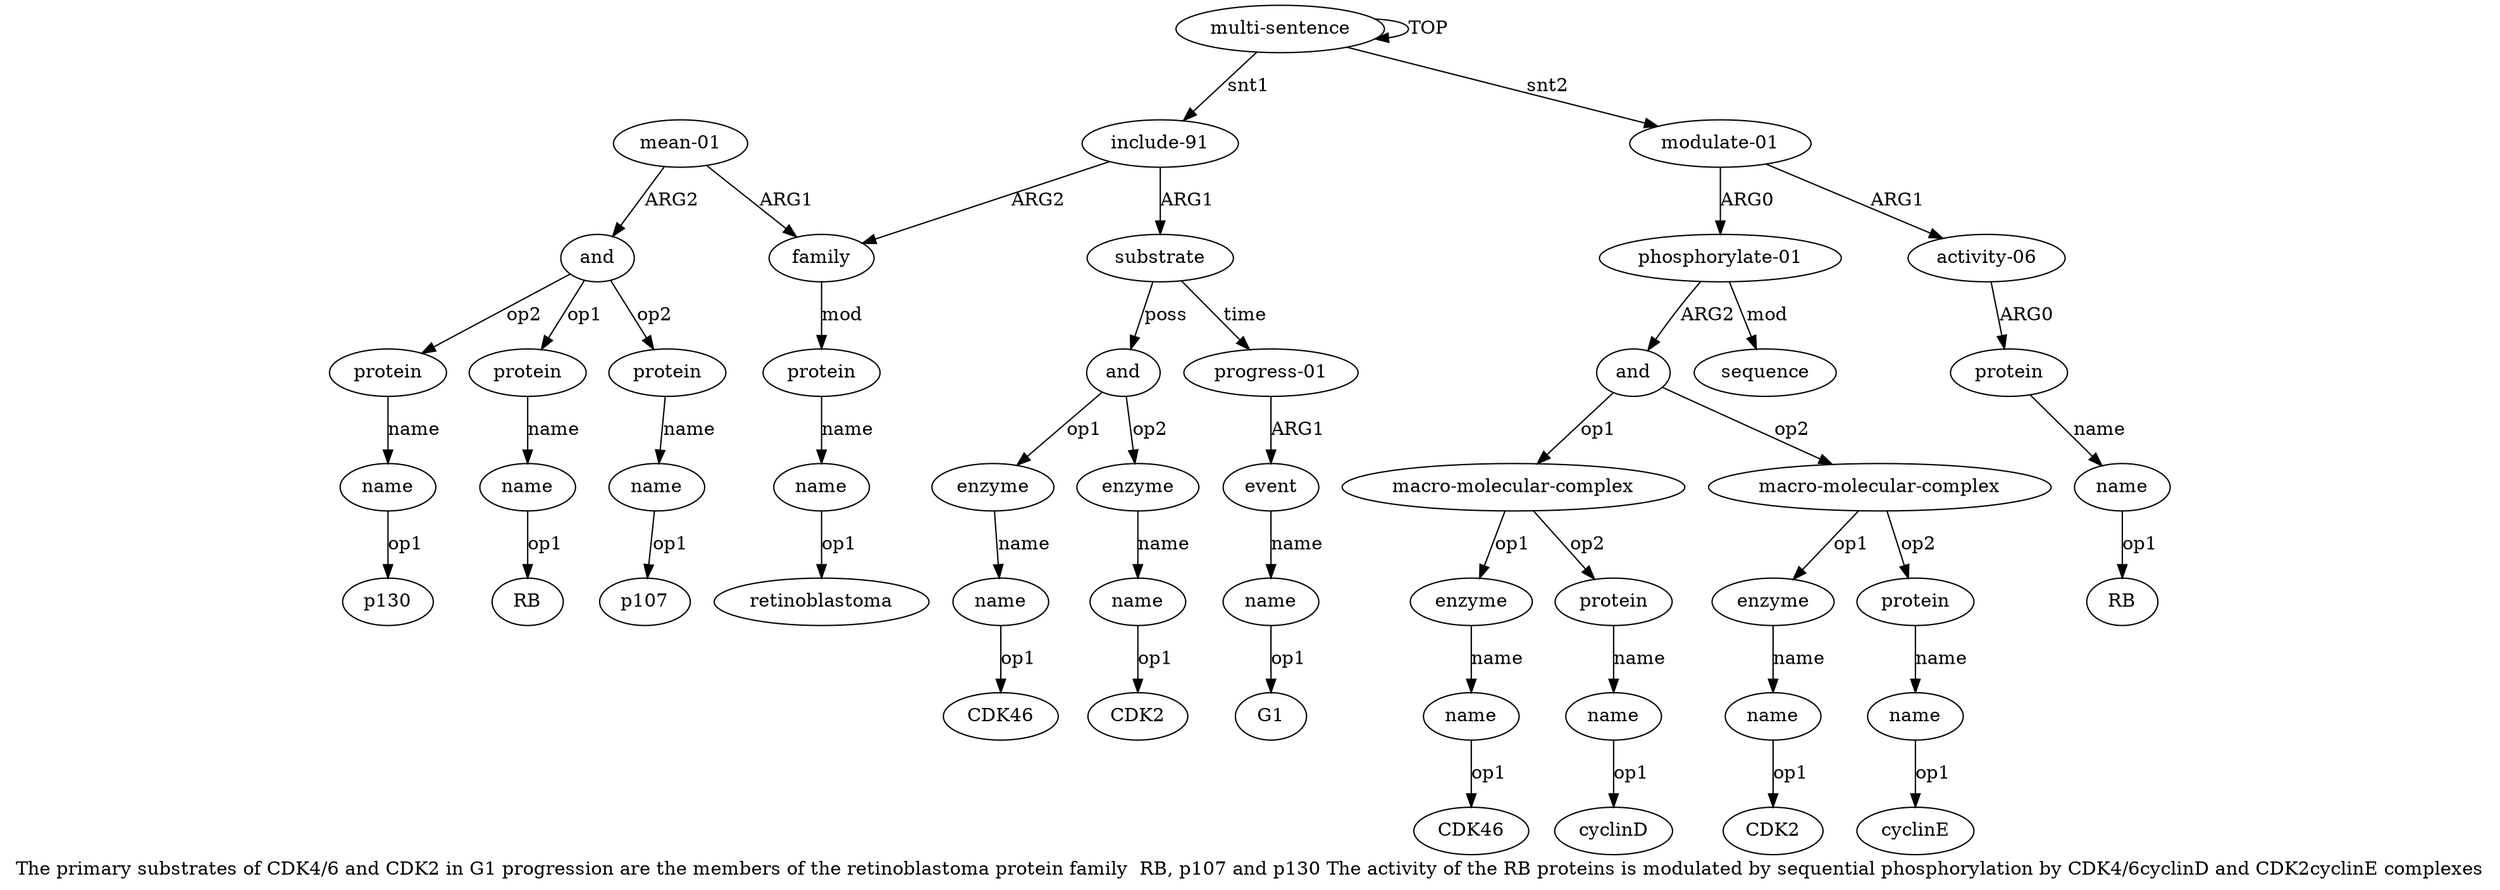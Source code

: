 digraph  {
	graph [label="The primary substrates of CDK4/6 and CDK2 in G1 progression are the members of the retinoblastoma protein family  RB, p107 and p130 \
The activity of the RB proteins is modulated by sequential phosphorylation by CDK4/6cyclinD and CDK2cyclinE complexes"];
	node [label="\N"];
	a20	 [color=black,
		gold_ind=20,
		gold_label=protein,
		label=protein,
		test_ind=20,
		test_label=protein];
	a21	 [color=black,
		gold_ind=21,
		gold_label=name,
		label=name,
		test_ind=21,
		test_label=name];
	a20 -> a21 [key=0,
	color=black,
	gold_label=name,
	label=name,
	test_label=name];
"a21 p130" [color=black,
	gold_ind=-1,
	gold_label=p130,
	label=p130,
	test_ind=-1,
	test_label=p130];
a21 -> "a21 p130" [key=0,
color=black,
gold_label=op1,
label=op1,
test_label=op1];
a22 [color=black,
gold_ind=22,
gold_label="modulate-01",
label="modulate-01",
test_ind=22,
test_label="modulate-01"];
a23 [color=black,
gold_ind=23,
gold_label="phosphorylate-01",
label="phosphorylate-01",
test_ind=23,
test_label="phosphorylate-01"];
a22 -> a23 [key=0,
color=black,
gold_label=ARG0,
label=ARG0,
test_label=ARG0];
a36 [color=black,
gold_ind=36,
gold_label="activity-06",
label="activity-06",
test_ind=36,
test_label="activity-06"];
a22 -> a36 [key=0,
color=black,
gold_label=ARG1,
label=ARG1,
test_label=ARG1];
a24 [color=black,
gold_ind=24,
gold_label=and,
label=and,
test_ind=24,
test_label=and];
a23 -> a24 [key=0,
color=black,
gold_label=ARG2,
label=ARG2,
test_label=ARG2];
a35 [color=black,
gold_ind=35,
gold_label=sequence,
label=sequence,
test_ind=35,
test_label=sequence];
a23 -> a35 [key=0,
color=black,
gold_label=mod,
label=mod,
test_label=mod];
a25 [color=black,
gold_ind=25,
gold_label="macro-molecular-complex",
label="macro-molecular-complex",
test_ind=25,
test_label="macro-molecular-complex"];
a24 -> a25 [key=0,
color=black,
gold_label=op1,
label=op1,
test_label=op1];
a30 [color=black,
gold_ind=30,
gold_label="macro-molecular-complex",
label="macro-molecular-complex",
test_ind=30,
test_label="macro-molecular-complex"];
a24 -> a30 [key=0,
color=black,
gold_label=op2,
label=op2,
test_label=op2];
a26 [color=black,
gold_ind=26,
gold_label=enzyme,
label=enzyme,
test_ind=26,
test_label=enzyme];
a25 -> a26 [key=0,
color=black,
gold_label=op1,
label=op1,
test_label=op1];
a28 [color=black,
gold_ind=28,
gold_label=protein,
label=protein,
test_ind=28,
test_label=protein];
a25 -> a28 [key=0,
color=black,
gold_label=op2,
label=op2,
test_label=op2];
a27 [color=black,
gold_ind=27,
gold_label=name,
label=name,
test_ind=27,
test_label=name];
a26 -> a27 [key=0,
color=black,
gold_label=name,
label=name,
test_label=name];
"a27 CDK46" [color=black,
gold_ind=-1,
gold_label=CDK46,
label=CDK46,
test_ind=-1,
test_label=CDK46];
a27 -> "a27 CDK46" [key=0,
color=black,
gold_label=op1,
label=op1,
test_label=op1];
a29 [color=black,
gold_ind=29,
gold_label=name,
label=name,
test_ind=29,
test_label=name];
a28 -> a29 [key=0,
color=black,
gold_label=name,
label=name,
test_label=name];
"a29 cyclinD" [color=black,
gold_ind=-1,
gold_label=cyclinD,
label=cyclinD,
test_ind=-1,
test_label=cyclinD];
a29 -> "a29 cyclinD" [key=0,
color=black,
gold_label=op1,
label=op1,
test_label=op1];
a31 [color=black,
gold_ind=31,
gold_label=enzyme,
label=enzyme,
test_ind=31,
test_label=enzyme];
a32 [color=black,
gold_ind=32,
gold_label=name,
label=name,
test_ind=32,
test_label=name];
a31 -> a32 [key=0,
color=black,
gold_label=name,
label=name,
test_label=name];
"a32 CDK2" [color=black,
gold_ind=-1,
gold_label=CDK2,
label=CDK2,
test_ind=-1,
test_label=CDK2];
a30 -> a31 [key=0,
color=black,
gold_label=op1,
label=op1,
test_label=op1];
a33 [color=black,
gold_ind=33,
gold_label=protein,
label=protein,
test_ind=33,
test_label=protein];
a30 -> a33 [key=0,
color=black,
gold_label=op2,
label=op2,
test_label=op2];
"a10 G1" [color=black,
gold_ind=-1,
gold_label=G1,
label=G1,
test_ind=-1,
test_label=G1];
a37 [color=black,
gold_ind=37,
gold_label=protein,
label=protein,
test_ind=37,
test_label=protein];
a38 [color=black,
gold_ind=38,
gold_label=name,
label=name,
test_ind=38,
test_label=name];
a37 -> a38 [key=0,
color=black,
gold_label=name,
label=name,
test_label=name];
a36 -> a37 [key=0,
color=black,
gold_label=ARG0,
label=ARG0,
test_label=ARG0];
a34 [color=black,
gold_ind=34,
gold_label=name,
label=name,
test_ind=34,
test_label=name];
a33 -> a34 [key=0,
color=black,
gold_label=name,
label=name,
test_label=name];
"a34 cyclinE" [color=black,
gold_ind=-1,
gold_label=cyclinE,
label=cyclinE,
test_ind=-1,
test_label=cyclinE];
a34 -> "a34 cyclinE" [key=0,
color=black,
gold_label=op1,
label=op1,
test_label=op1];
"a7 CDK2" [color=black,
gold_ind=-1,
gold_label=CDK2,
label=CDK2,
test_ind=-1,
test_label=CDK2];
"a19 p107" [color=black,
gold_ind=-1,
gold_label=p107,
label=p107,
test_ind=-1,
test_label=p107];
a32 -> "a32 CDK2" [key=0,
color=black,
gold_label=op1,
label=op1,
test_label=op1];
a15 [color=black,
gold_ind=15,
gold_label=and,
label=and,
test_ind=15,
test_label=and];
a15 -> a20 [key=0,
color=black,
gold_label=op2,
label=op2,
test_label=op2];
a16 [color=black,
gold_ind=16,
gold_label=protein,
label=protein,
test_ind=16,
test_label=protein];
a15 -> a16 [key=0,
color=black,
gold_label=op1,
label=op1,
test_label=op1];
a18 [color=black,
gold_ind=18,
gold_label=protein,
label=protein,
test_ind=18,
test_label=protein];
a15 -> a18 [key=0,
color=black,
gold_label=op2,
label=op2,
test_label=op2];
a14 [color=black,
gold_ind=14,
gold_label="mean-01",
label="mean-01",
test_ind=14,
test_label="mean-01"];
a14 -> a15 [key=0,
color=black,
gold_label=ARG2,
label=ARG2,
test_label=ARG2];
a11 [color=black,
gold_ind=11,
gold_label=family,
label=family,
test_ind=11,
test_label=family];
a14 -> a11 [key=0,
color=black,
gold_label=ARG1,
label=ARG1,
test_label=ARG1];
a17 [color=black,
gold_ind=17,
gold_label=name,
label=name,
test_ind=17,
test_label=name];
"a17 RB" [color=black,
gold_ind=-1,
gold_label=RB,
label=RB,
test_ind=-1,
test_label=RB];
a17 -> "a17 RB" [key=0,
color=black,
gold_label=op1,
label=op1,
test_label=op1];
a16 -> a17 [key=0,
color=black,
gold_label=name,
label=name,
test_label=name];
a12 [color=black,
gold_ind=12,
gold_label=protein,
label=protein,
test_ind=12,
test_label=protein];
a11 -> a12 [key=0,
color=black,
gold_label=mod,
label=mod,
test_label=mod];
a10 [color=black,
gold_ind=10,
gold_label=name,
label=name,
test_ind=10,
test_label=name];
a10 -> "a10 G1" [key=0,
color=black,
gold_label=op1,
label=op1,
test_label=op1];
a13 [color=black,
gold_ind=13,
gold_label=name,
label=name,
test_ind=13,
test_label=name];
"a13 retinoblastoma" [color=black,
gold_ind=-1,
gold_label=retinoblastoma,
label=retinoblastoma,
test_ind=-1,
test_label=retinoblastoma];
a13 -> "a13 retinoblastoma" [key=0,
color=black,
gold_label=op1,
label=op1,
test_label=op1];
a12 -> a13 [key=0,
color=black,
gold_label=name,
label=name,
test_label=name];
"a38 RB" [color=black,
gold_ind=-1,
gold_label=RB,
label=RB,
test_ind=-1,
test_label=RB];
a38 -> "a38 RB" [key=0,
color=black,
gold_label=op1,
label=op1,
test_label=op1];
a19 [color=black,
gold_ind=19,
gold_label=name,
label=name,
test_ind=19,
test_label=name];
a19 -> "a19 p107" [key=0,
color=black,
gold_label=op1,
label=op1,
test_label=op1];
a18 -> a19 [key=0,
color=black,
gold_label=name,
label=name,
test_label=name];
a1 [color=black,
gold_ind=1,
gold_label="include-91",
label="include-91",
test_ind=1,
test_label="include-91"];
a1 -> a11 [key=0,
color=black,
gold_label=ARG2,
label=ARG2,
test_label=ARG2];
a2 [color=black,
gold_ind=2,
gold_label=substrate,
label=substrate,
test_ind=2,
test_label=substrate];
a1 -> a2 [key=0,
color=black,
gold_label=ARG1,
label=ARG1,
test_label=ARG1];
a0 [color=black,
gold_ind=0,
gold_label="multi-sentence",
label="multi-sentence",
test_ind=0,
test_label="multi-sentence"];
a0 -> a22 [key=0,
color=black,
gold_label=snt2,
label=snt2,
test_label=snt2];
a0 -> a1 [key=0,
color=black,
gold_label=snt1,
label=snt1,
test_label=snt1];
a0 -> a0 [key=0,
color=black,
gold_label=TOP,
label=TOP,
test_label=TOP];
a3 [color=black,
gold_ind=3,
gold_label=and,
label=and,
test_ind=3,
test_label=and];
a4 [color=black,
gold_ind=4,
gold_label=enzyme,
label=enzyme,
test_ind=4,
test_label=enzyme];
a3 -> a4 [key=0,
color=black,
gold_label=op1,
label=op1,
test_label=op1];
a6 [color=black,
gold_ind=6,
gold_label=enzyme,
label=enzyme,
test_ind=6,
test_label=enzyme];
a3 -> a6 [key=0,
color=black,
gold_label=op2,
label=op2,
test_label=op2];
a2 -> a3 [key=0,
color=black,
gold_label=poss,
label=poss,
test_label=poss];
a8 [color=black,
gold_ind=8,
gold_label="progress-01",
label="progress-01",
test_ind=8,
test_label="progress-01"];
a2 -> a8 [key=0,
color=black,
gold_label=time,
label=time,
test_label=time];
a5 [color=black,
gold_ind=5,
gold_label=name,
label=name,
test_ind=5,
test_label=name];
"a5 CDK46" [color=black,
gold_ind=-1,
gold_label=CDK46,
label=CDK46,
test_ind=-1,
test_label=CDK46];
a5 -> "a5 CDK46" [key=0,
color=black,
gold_label=op1,
label=op1,
test_label=op1];
a4 -> a5 [key=0,
color=black,
gold_label=name,
label=name,
test_label=name];
a7 [color=black,
gold_ind=7,
gold_label=name,
label=name,
test_ind=7,
test_label=name];
a7 -> "a7 CDK2" [key=0,
color=black,
gold_label=op1,
label=op1,
test_label=op1];
a6 -> a7 [key=0,
color=black,
gold_label=name,
label=name,
test_label=name];
a9 [color=black,
gold_ind=9,
gold_label=event,
label=event,
test_ind=9,
test_label=event];
a9 -> a10 [key=0,
color=black,
gold_label=name,
label=name,
test_label=name];
a8 -> a9 [key=0,
color=black,
gold_label=ARG1,
label=ARG1,
test_label=ARG1];
}
